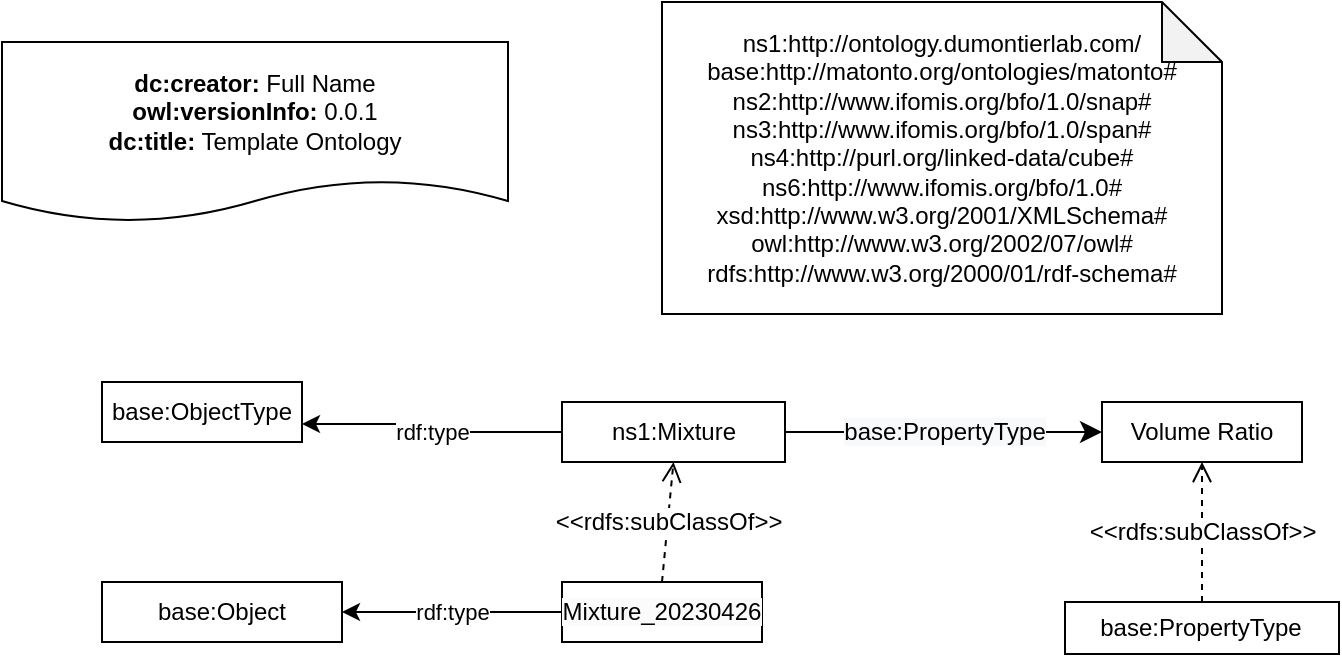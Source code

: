 <mxfile version="15.8.2" type="device"><diagram id="a-86BZU7Ip8hedG3B43k" name="Page-1"><mxGraphModel dx="1209" dy="552" grid="1" gridSize="10" guides="1" tooltips="1" connect="1" arrows="1" fold="1" page="1" pageScale="1" pageWidth="850" pageHeight="1100" math="0" shadow="0"><root><mxCell id="0"/><mxCell id="1" parent="0"/><object label="base:ObjectType" Type="Class" IRI="http:///iwm.fraunhofer.de/ontologies/openbis#ObjectType" id="qfrFV29MDLzCIChXn9jk-2"><mxCell style="rounded=0;whiteSpace=wrap;html=1;snapToPoint=1;points=[[0.1,0],[0.2,0],[0.3,0],[0.4,0],[0.5,0],[0.6,0],[0.7,0],[0.8,0],[0.9,0],[0,0.1],[0,0.3],[0,0.5],[0,0.7],[0,0.9],[0.1,1],[0.2,1],[0.3,1],[0.4,1],[0.5,1],[0.6,1],[0.7,1],[0.8,1],[0.9,1],[1,0.1],[1,0.3],[1,0.5],[1,0.7],[1,0.9]];fillColor=#FFFFFF;" parent="1" vertex="1"><mxGeometry x="70" y="210" width="100" height="30" as="geometry"/></mxCell></object><object label="rdf:type" Type="RDFType" id="qfrFV29MDLzCIChXn9jk-7"><mxCell style="edgeStyle=orthogonalEdgeStyle;rounded=0;orthogonalLoop=1;jettySize=auto;html=1;entryX=1;entryY=0.7;entryDx=0;entryDy=0;" parent="1" source="qfrFV29MDLzCIChXn9jk-4" target="qfrFV29MDLzCIChXn9jk-2" edge="1"><mxGeometry x="-0.028" relative="1" as="geometry"><mxPoint as="offset"/></mxGeometry></mxCell></object><object label="ns1:Mixture" Type="Class" IRI="http://ontology.dumontierlab.com/Mixture" id="qfrFV29MDLzCIChXn9jk-4"><mxCell style="rounded=0;whiteSpace=wrap;html=1;snapToPoint=1;points=[[0.1,0],[0.2,0],[0.3,0],[0.4,0],[0.5,0],[0.6,0],[0.7,0],[0.8,0],[0.9,0],[0,0.1],[0,0.3],[0,0.5],[0,0.7],[0,0.9],[0.1,1],[0.2,1],[0.3,1],[0.4,1],[0.5,1],[0.6,1],[0.7,1],[0.8,1],[0.9,1],[1,0.1],[1,0.3],[1,0.5],[1,0.7],[1,0.9]];fillColor=#FFFFFF;" parent="1" vertex="1"><mxGeometry x="300" y="220" width="111.5" height="30" as="geometry"/></mxCell></object><object label="&lt;span style=&quot;color: rgb(0 , 0 , 0) ; font-size: 12px&quot;&gt;&amp;lt;&amp;lt;rdfs:subClassOf&amp;gt;&amp;gt;&lt;/span&gt;" Type="SubClassOf" id="qfrFV29MDLzCIChXn9jk-9"><mxCell style="endArrow=open;html=1;fontColor=#000099;exitX=0.5;exitY=0;exitDx=0;exitDy=0;endFill=0;dashed=1;entryX=0.5;entryY=1;entryDx=0;entryDy=0;endSize=8;arcSize=0;rounded=0;" parent="1" source="qfrFV29MDLzCIChXn9jk-11" target="qfrFV29MDLzCIChXn9jk-4" edge="1"><mxGeometry width="50" height="50" relative="1" as="geometry"><mxPoint x="65" y="320" as="sourcePoint"/><mxPoint x="340" y="310" as="targetPoint"/></mxGeometry></mxCell></object><object label="rdf:type" Type="RDFType" id="qfrFV29MDLzCIChXn9jk-14"><mxCell style="edgeStyle=orthogonalEdgeStyle;rounded=0;orthogonalLoop=1;jettySize=auto;html=1;entryX=1;entryY=0.5;entryDx=0;entryDy=0;" parent="1" source="qfrFV29MDLzCIChXn9jk-11" target="qfrFV29MDLzCIChXn9jk-13" edge="1"><mxGeometry relative="1" as="geometry"/></mxCell></object><object label="&lt;span style=&quot;background-color: rgb(251 , 251 , 251)&quot;&gt;Mixture_20230426&lt;/span&gt;" Type="Class" IRI="http://www.w3.org/1999/02/22-rdf-syntax-ns#Mixture_20230426" id="qfrFV29MDLzCIChXn9jk-11"><mxCell style="rounded=0;whiteSpace=wrap;html=1;snapToPoint=1;points=[[0.1,0],[0.2,0],[0.3,0],[0.4,0],[0.5,0],[0.6,0],[0.7,0],[0.8,0],[0.9,0],[0,0.1],[0,0.3],[0,0.5],[0,0.7],[0,0.9],[0.1,1],[0.2,1],[0.3,1],[0.4,1],[0.5,1],[0.6,1],[0.7,1],[0.8,1],[0.9,1],[1,0.1],[1,0.3],[1,0.5],[1,0.7],[1,0.9]];" parent="1" vertex="1"><mxGeometry x="300" y="310" width="100" height="30" as="geometry"/></mxCell></object><object label="base:Object" Type="Class" IRI="http:///iwm.fraunhofer.de/ontologies/openbis#Object" id="qfrFV29MDLzCIChXn9jk-13"><mxCell style="rounded=0;whiteSpace=wrap;html=1;snapToPoint=1;points=[[0.1,0],[0.2,0],[0.3,0],[0.4,0],[0.5,0],[0.6,0],[0.7,0],[0.8,0],[0.9,0],[0,0.1],[0,0.3],[0,0.5],[0,0.7],[0,0.9],[0.1,1],[0.2,1],[0.3,1],[0.4,1],[0.5,1],[0.6,1],[0.7,1],[0.8,1],[0.9,1],[1,0.1],[1,0.3],[1,0.5],[1,0.7],[1,0.9]];fillColor=#FFFFFF;" parent="1" vertex="1"><mxGeometry x="70" y="310" width="120" height="30" as="geometry"/></mxCell></object><object label="&lt;div&gt;&lt;b&gt;dc:creator:&lt;/b&gt;&amp;nbsp;Full Name&lt;/div&gt;&lt;div&gt;&lt;b&gt;owl:versionInfo:&lt;/b&gt; 0.0.1&lt;/div&gt;&lt;div&gt;&lt;b&gt;dc:title:&lt;/b&gt; Template Ontology&lt;/div&gt;" Type="Metadata" id="nGxjDSYapqI5ijkBj9nA-1"><mxCell style="shape=document;whiteSpace=wrap;html=1;boundedLbl=1;labelBackgroundColor=#ffffff;strokeColor=#000000;fontSize=12;fontColor=#000000;size=0.233;" vertex="1" parent="1"><mxGeometry x="20" y="40" width="253" height="90" as="geometry"/></mxCell></object><object label="ns1:http://ontology.dumontierlab.com/&lt;br/&gt;base:http://matonto.org/ontologies/matonto#&lt;br/&gt;ns2:http://www.ifomis.org/bfo/1.0/snap#&lt;br/&gt;ns3:http://www.ifomis.org/bfo/1.0/span#&lt;br/&gt;ns4:http://purl.org/linked-data/cube#&lt;br/&gt;ns6:http://www.ifomis.org/bfo/1.0#&lt;br/&gt;xsd:http://www.w3.org/2001/XMLSchema#&lt;br/&gt;owl:http://www.w3.org/2002/07/owl#&lt;br/&gt;rdfs:http://www.w3.org/2000/01/rdf-schema#&lt;br/&gt;" Type="Namespace" id="nGxjDSYapqI5ijkBj9nA-3"><mxCell style="shape=note;whiteSpace=wrap;html=1;backgroundOutline=1;darkOpacity=0.05;" vertex="1" parent="1"><mxGeometry x="350" y="20" width="280" height="156" as="geometry"/></mxCell></object><object label="Volume Ratio" Type="Class" IRI="https://purl.matolab.org/mseo/mid/VolumeRatio" id="nGxjDSYapqI5ijkBj9nA-7"><mxCell style="rounded=0;whiteSpace=wrap;html=1;snapToPoint=1;points=[[0.1,0],[0.2,0],[0.3,0],[0.4,0],[0.5,0],[0.6,0],[0.7,0],[0.8,0],[0.9,0],[0,0.1],[0,0.3],[0,0.5],[0,0.7],[0,0.9],[0.1,1],[0.2,1],[0.3,1],[0.4,1],[0.5,1],[0.6,1],[0.7,1],[0.8,1],[0.9,1],[1,0.1],[1,0.3],[1,0.5],[1,0.7],[1,0.9]];fillColor=#FFFFFF;" vertex="1" parent="1"><mxGeometry x="570" y="220" width="100" height="30" as="geometry"/></mxCell></object><object label="&lt;span style=&quot;font-size: 12px ; background-color: rgb(248 , 249 , 250)&quot;&gt;base:PropertyType&lt;/span&gt;" Type="ObjectProperty(YesDomainYesRange)" IRI="http:///iwm.fraunhofer.de/ontologies/openbis#PropertyType" id="nGxjDSYapqI5ijkBj9nA-8"><mxCell style="endArrow=classic;html=1;exitX=1;exitY=0.5;exitDx=0;exitDy=0;entryX=0;entryY=0.5;entryDx=0;entryDy=0;endSize=8;arcSize=0;rounded=0;" edge="1" source="qfrFV29MDLzCIChXn9jk-4" target="nGxjDSYapqI5ijkBj9nA-7" parent="1"><mxGeometry width="50" height="50" relative="1" as="geometry"><mxPoint x="550" y="235" as="sourcePoint"/><mxPoint x="740" y="400" as="targetPoint"/></mxGeometry></mxCell></object><object label="base:PropertyType" Type="Class" IRI="http:///iwm.fraunhofer.de/ontologies/openbis#PropertyType" id="nGxjDSYapqI5ijkBj9nA-12"><mxCell style="rounded=0;whiteSpace=wrap;html=1;" vertex="1" parent="1"><mxGeometry x="551.498" y="320.001" width="137" height="26" as="geometry"/></mxCell></object><object label="&lt;span style=&quot;color: rgb(0 , 0 , 0) ; font-size: 12px&quot;&gt;&amp;lt;&amp;lt;rdfs:subClassOf&amp;gt;&amp;gt;&lt;/span&gt;" Type="SubClassOf" id="nGxjDSYapqI5ijkBj9nA-13"><mxCell style="endArrow=open;html=1;fontColor=#000099;endFill=0;dashed=1;entryX=0.5;entryY=1;entryDx=0;entryDy=0;endSize=8;arcSize=0;rounded=0;" edge="1" parent="1" source="nGxjDSYapqI5ijkBj9nA-12" target="nGxjDSYapqI5ijkBj9nA-7"><mxGeometry width="50" height="50" relative="1" as="geometry"><mxPoint x="360" y="320" as="sourcePoint"/><mxPoint x="365.75" y="260" as="targetPoint"/></mxGeometry></mxCell></object></root></mxGraphModel></diagram></mxfile>